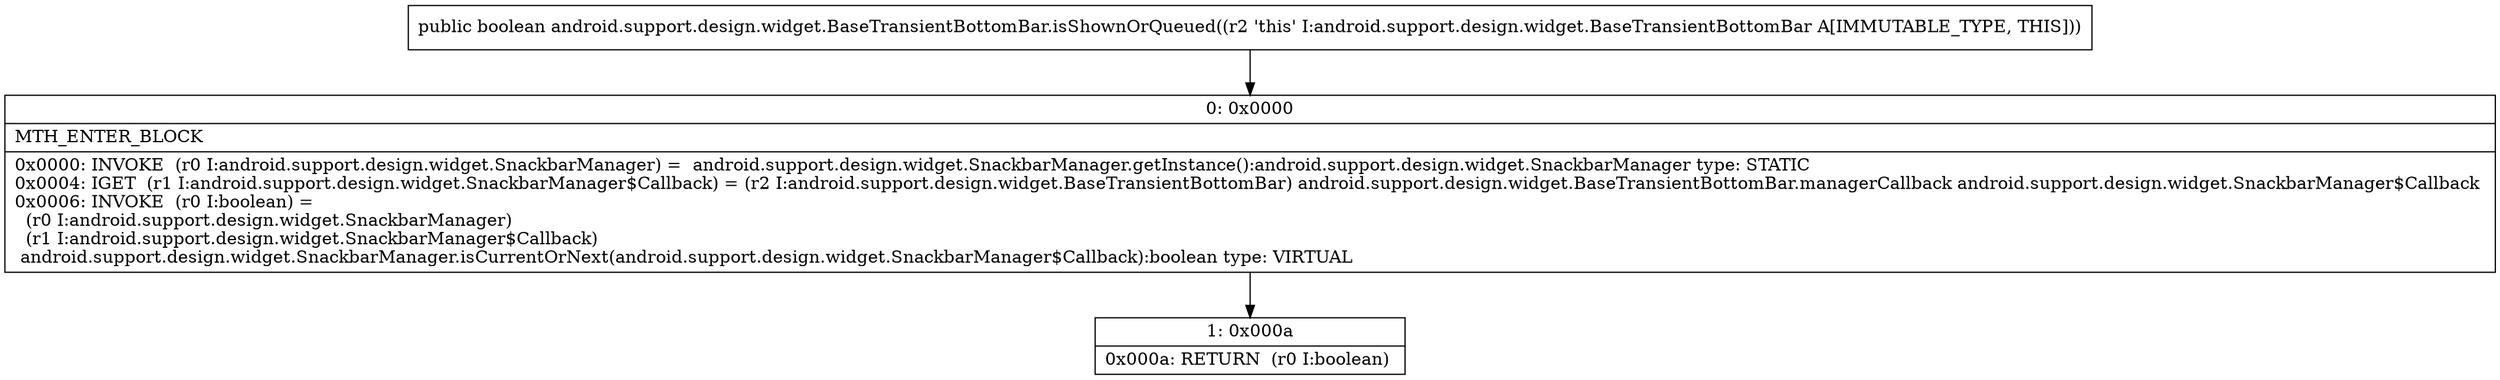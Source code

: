 digraph "CFG forandroid.support.design.widget.BaseTransientBottomBar.isShownOrQueued()Z" {
Node_0 [shape=record,label="{0\:\ 0x0000|MTH_ENTER_BLOCK\l|0x0000: INVOKE  (r0 I:android.support.design.widget.SnackbarManager) =  android.support.design.widget.SnackbarManager.getInstance():android.support.design.widget.SnackbarManager type: STATIC \l0x0004: IGET  (r1 I:android.support.design.widget.SnackbarManager$Callback) = (r2 I:android.support.design.widget.BaseTransientBottomBar) android.support.design.widget.BaseTransientBottomBar.managerCallback android.support.design.widget.SnackbarManager$Callback \l0x0006: INVOKE  (r0 I:boolean) = \l  (r0 I:android.support.design.widget.SnackbarManager)\l  (r1 I:android.support.design.widget.SnackbarManager$Callback)\l android.support.design.widget.SnackbarManager.isCurrentOrNext(android.support.design.widget.SnackbarManager$Callback):boolean type: VIRTUAL \l}"];
Node_1 [shape=record,label="{1\:\ 0x000a|0x000a: RETURN  (r0 I:boolean) \l}"];
MethodNode[shape=record,label="{public boolean android.support.design.widget.BaseTransientBottomBar.isShownOrQueued((r2 'this' I:android.support.design.widget.BaseTransientBottomBar A[IMMUTABLE_TYPE, THIS])) }"];
MethodNode -> Node_0;
Node_0 -> Node_1;
}

